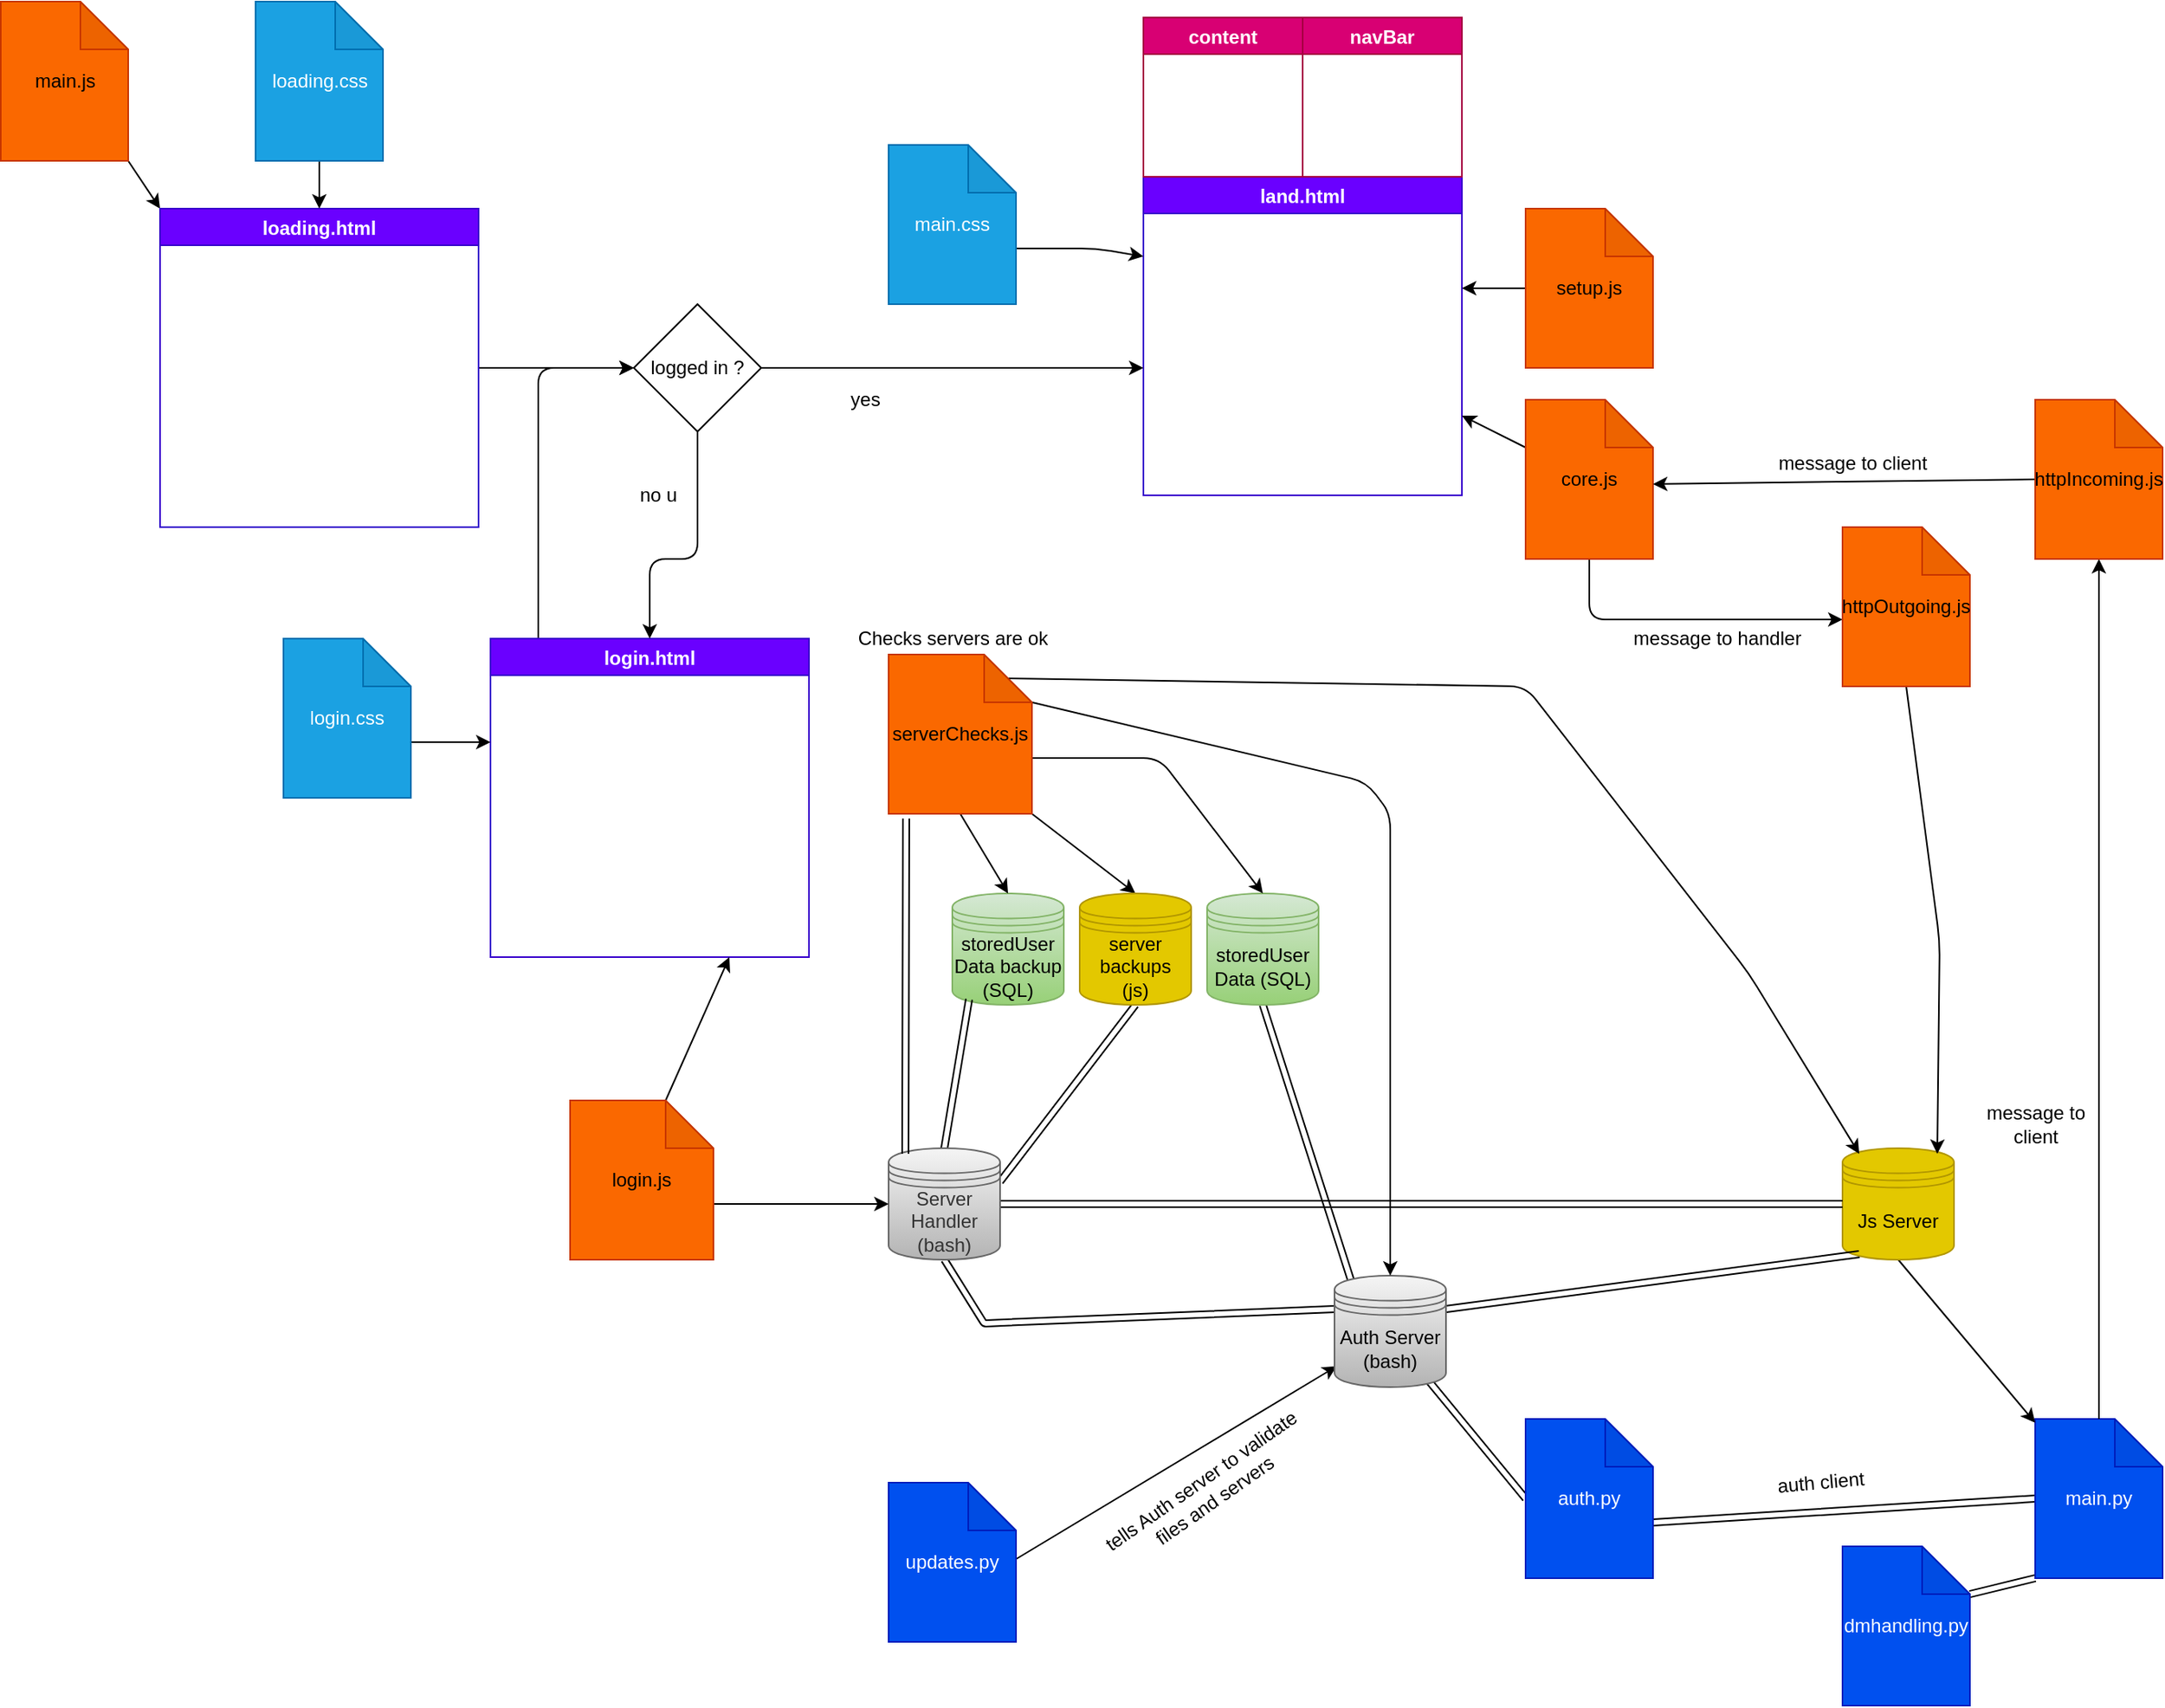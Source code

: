 <mxfile>
    <diagram id="oZ1E448mky09XcIO41ZQ" name="Page-1">
        <mxGraphModel dx="1968" dy="627" grid="1" gridSize="10" guides="1" tooltips="1" connect="1" arrows="1" fold="1" page="1" pageScale="1" pageWidth="850" pageHeight="1100" math="0" shadow="0">
            <root>
                <mxCell id="0"/>
                <mxCell id="1" parent="0"/>
                <mxCell id="2" value="land.html" style="swimlane;fillColor=#6a00ff;fontColor=#ffffff;strokeColor=#3700CC;" parent="1" vertex="1">
                    <mxGeometry x="200" y="120" width="200" height="200" as="geometry">
                        <mxRectangle width="90" height="23" as="alternateBounds"/>
                    </mxGeometry>
                </mxCell>
                <mxCell id="150" style="edgeStyle=none;html=1;exitX=0;exitY=0;exitDx=80;exitDy=65;exitPerimeter=0;entryX=0;entryY=0.25;entryDx=0;entryDy=0;" edge="1" parent="1" source="4" target="2">
                    <mxGeometry relative="1" as="geometry">
                        <mxPoint x="200" y="185" as="targetPoint"/>
                        <Array as="points">
                            <mxPoint x="170" y="165"/>
                        </Array>
                    </mxGeometry>
                </mxCell>
                <mxCell id="4" value="main.css" style="shape=note;whiteSpace=wrap;html=1;backgroundOutline=1;darkOpacity=0.05;fillColor=#1ba1e2;fontColor=#ffffff;strokeColor=#006EAF;" parent="1" vertex="1">
                    <mxGeometry x="40" y="100" width="80" height="100" as="geometry"/>
                </mxCell>
                <mxCell id="56" style="edgeStyle=none;html=1;entryX=0;entryY=0.58;entryDx=0;entryDy=0;entryPerimeter=0;exitX=0.5;exitY=1;exitDx=0;exitDy=0;exitPerimeter=0;" parent="1" source="6" target="16" edge="1">
                    <mxGeometry relative="1" as="geometry">
                        <mxPoint x="590" y="310" as="sourcePoint"/>
                        <Array as="points">
                            <mxPoint x="480" y="398"/>
                        </Array>
                    </mxGeometry>
                </mxCell>
                <mxCell id="133" style="edgeStyle=none;html=1;entryX=1;entryY=0.75;entryDx=0;entryDy=0;" edge="1" parent="1" source="6" target="2">
                    <mxGeometry relative="1" as="geometry">
                        <mxPoint x="450" y="300" as="targetPoint"/>
                    </mxGeometry>
                </mxCell>
                <mxCell id="6" value="core.js" style="shape=note;whiteSpace=wrap;html=1;backgroundOutline=1;darkOpacity=0.05;fillColor=#fa6800;fontColor=#000000;strokeColor=#C73500;" vertex="1" parent="1">
                    <mxGeometry x="440" y="260" width="80" height="100" as="geometry"/>
                </mxCell>
                <mxCell id="143" style="edgeStyle=none;shape=link;html=1;exitX=0;exitY=0.5;exitDx=0;exitDy=0;exitPerimeter=0;entryX=0;entryY=0;entryDx=80;entryDy=65;entryPerimeter=0;" edge="1" parent="1" source="8" target="19">
                    <mxGeometry relative="1" as="geometry"/>
                </mxCell>
                <mxCell id="8" value="main.py" style="shape=note;whiteSpace=wrap;html=1;backgroundOutline=1;darkOpacity=0.05;fillColor=#0050ef;strokeColor=#001DBC;fontColor=#ffffff;" vertex="1" parent="1">
                    <mxGeometry x="760" y="900" width="80" height="100" as="geometry"/>
                </mxCell>
                <mxCell id="9" value="navBar" style="swimlane;fillColor=#d80073;fontColor=#ffffff;strokeColor=#A50040;" vertex="1" parent="1">
                    <mxGeometry x="300" y="20" width="100" height="100" as="geometry"/>
                </mxCell>
                <mxCell id="10" value="content" style="swimlane;fillColor=#d80073;fontColor=#ffffff;strokeColor=#A50040;" vertex="1" parent="1">
                    <mxGeometry x="200" y="20" width="100" height="100" as="geometry"/>
                </mxCell>
                <mxCell id="24" value="" style="edgeStyle=none;html=1;shape=link;exitX=0;exitY=1;exitDx=0;exitDy=0;exitPerimeter=0;entryX=0;entryY=0;entryDx=80;entryDy=30;entryPerimeter=0;" edge="1" parent="1" source="8" target="15">
                    <mxGeometry relative="1" as="geometry">
                        <mxPoint x="229" y="1380" as="sourcePoint"/>
                        <Array as="points"/>
                    </mxGeometry>
                </mxCell>
                <mxCell id="74" style="edgeStyle=none;html=1;entryX=0.5;entryY=1;entryDx=0;entryDy=0;entryPerimeter=0;exitX=0.5;exitY=0;exitDx=0;exitDy=0;exitPerimeter=0;" edge="1" parent="1" source="8" target="39">
                    <mxGeometry relative="1" as="geometry">
                        <mxPoint x="770" y="850" as="sourcePoint"/>
                        <Array as="points">
                            <mxPoint x="800" y="850"/>
                            <mxPoint x="800" y="740"/>
                        </Array>
                    </mxGeometry>
                </mxCell>
                <mxCell id="128" style="edgeStyle=none;html=1;exitX=0.5;exitY=1;exitDx=0;exitDy=0;" edge="1" parent="1" source="14" target="8">
                    <mxGeometry relative="1" as="geometry">
                        <mxPoint x="480" y="1100" as="targetPoint"/>
                    </mxGeometry>
                </mxCell>
                <mxCell id="14" value="Js Server" style="shape=datastore;whiteSpace=wrap;html=1;fillColor=#e3c800;fontColor=#000000;strokeColor=#B09500;" vertex="1" parent="1">
                    <mxGeometry x="639" y="730" width="70" height="70" as="geometry"/>
                </mxCell>
                <mxCell id="15" value="dmhandling.py" style="shape=note;whiteSpace=wrap;html=1;backgroundOutline=1;darkOpacity=0.05;fillColor=#0050ef;fontColor=#ffffff;strokeColor=#001DBC;" vertex="1" parent="1">
                    <mxGeometry x="639" y="980" width="80" height="100" as="geometry"/>
                </mxCell>
                <mxCell id="46" style="html=1;entryX=0.85;entryY=0.05;entryDx=0;entryDy=0;exitX=0.5;exitY=1;exitDx=0;exitDy=0;exitPerimeter=0;entryPerimeter=0;" edge="1" parent="1" source="16" target="14">
                    <mxGeometry relative="1" as="geometry">
                        <mxPoint x="620" y="570" as="sourcePoint"/>
                        <mxPoint x="611" y="720" as="targetPoint"/>
                        <Array as="points">
                            <mxPoint x="700" y="600"/>
                        </Array>
                    </mxGeometry>
                </mxCell>
                <mxCell id="16" value="httpOutgoing.js" style="shape=note;whiteSpace=wrap;html=1;backgroundOutline=1;darkOpacity=0.05;fillColor=#fa6800;fontColor=#000000;strokeColor=#C73500;" vertex="1" parent="1">
                    <mxGeometry x="639" y="340" width="80" height="100" as="geometry"/>
                </mxCell>
                <mxCell id="70" style="edgeStyle=none;html=1;entryX=0.021;entryY=0.812;entryDx=0;entryDy=0;entryPerimeter=0;exitX=1;exitY=0.48;exitDx=0;exitDy=0;exitPerimeter=0;" edge="1" parent="1" source="17" target="37">
                    <mxGeometry relative="1" as="geometry">
                        <mxPoint x="150.04" y="1018" as="sourcePoint"/>
                    </mxGeometry>
                </mxCell>
                <mxCell id="17" value="updates.py" style="shape=note;whiteSpace=wrap;html=1;backgroundOutline=1;darkOpacity=0.05;fillColor=#0050ef;fontColor=#ffffff;strokeColor=#001DBC;" vertex="1" parent="1">
                    <mxGeometry x="40" y="940" width="80" height="100" as="geometry"/>
                </mxCell>
                <mxCell id="38" style="edgeStyle=none;html=1;exitX=0;exitY=0.5;exitDx=0;exitDy=0;exitPerimeter=0;shape=link;entryX=0.85;entryY=0.95;entryDx=0;entryDy=0;entryPerimeter=0;" edge="1" parent="1" source="19" target="37">
                    <mxGeometry relative="1" as="geometry">
                        <mxPoint x="379" y="960" as="targetPoint"/>
                        <Array as="points"/>
                    </mxGeometry>
                </mxCell>
                <mxCell id="19" value="auth.py" style="shape=note;whiteSpace=wrap;html=1;backgroundOutline=1;darkOpacity=0.05;fillColor=#0050ef;fontColor=#ffffff;strokeColor=#001DBC;" vertex="1" parent="1">
                    <mxGeometry x="440" y="900" width="80" height="100" as="geometry"/>
                </mxCell>
                <mxCell id="54" style="edgeStyle=none;shape=link;html=1;exitX=1;exitY=0.3;exitDx=0;exitDy=0;entryX=0.15;entryY=0.95;entryDx=0;entryDy=0;entryPerimeter=0;" edge="1" parent="1" source="37" target="14">
                    <mxGeometry relative="1" as="geometry">
                        <Array as="points"/>
                        <mxPoint x="510" y="760" as="targetPoint"/>
                    </mxGeometry>
                </mxCell>
                <mxCell id="63" style="edgeStyle=none;html=1;exitX=0.15;exitY=0.05;exitDx=0;exitDy=0;entryX=0.5;entryY=1;entryDx=0;entryDy=0;shape=link;exitPerimeter=0;" edge="1" parent="1" source="37" target="64">
                    <mxGeometry relative="1" as="geometry">
                        <Array as="points"/>
                        <mxPoint x="398.04" y="902.0" as="targetPoint"/>
                    </mxGeometry>
                </mxCell>
                <mxCell id="95" style="edgeStyle=none;html=1;exitX=0;exitY=0.3;exitDx=0;exitDy=0;shape=link;entryX=0.5;entryY=1;entryDx=0;entryDy=0;" edge="1" parent="1" source="37" target="77">
                    <mxGeometry relative="1" as="geometry">
                        <mxPoint x="169" y="927" as="targetPoint"/>
                        <Array as="points">
                            <mxPoint x="100" y="840"/>
                        </Array>
                    </mxGeometry>
                </mxCell>
                <mxCell id="37" value="&lt;font color=&quot;#000000&quot;&gt;Auth Server&lt;br&gt;(bash)&lt;/font&gt;" style="shape=datastore;whiteSpace=wrap;html=1;fillColor=#f5f5f5;strokeColor=#666666;sketch=0;shadow=0;gradientColor=#b3b3b3;" vertex="1" parent="1">
                    <mxGeometry x="320" y="810" width="70" height="70" as="geometry"/>
                </mxCell>
                <mxCell id="40" style="edgeStyle=none;html=1;exitX=0;exitY=0.5;exitDx=0;exitDy=0;exitPerimeter=0;entryX=1;entryY=0.53;entryDx=0;entryDy=0;entryPerimeter=0;" edge="1" parent="1" source="39" target="6">
                    <mxGeometry relative="1" as="geometry">
                        <mxPoint x="630" y="290" as="targetPoint"/>
                    </mxGeometry>
                </mxCell>
                <mxCell id="39" value="httpIncoming.js" style="shape=note;whiteSpace=wrap;html=1;backgroundOutline=1;darkOpacity=0.05;fillColor=#fa6800;fontColor=#000000;strokeColor=#C73500;" vertex="1" parent="1">
                    <mxGeometry x="760" y="260" width="80" height="100" as="geometry"/>
                </mxCell>
                <mxCell id="47" value="message to client" style="text;html=1;align=center;verticalAlign=middle;resizable=0;points=[];autosize=1;strokeColor=none;fillColor=none;rotation=0;" vertex="1" parent="1">
                    <mxGeometry x="590" y="290" width="110" height="20" as="geometry"/>
                </mxCell>
                <mxCell id="36" value="message to handler" style="text;html=1;align=center;verticalAlign=middle;resizable=0;points=[];autosize=1;strokeColor=none;fillColor=none;rotation=0;" vertex="1" parent="1">
                    <mxGeometry x="500" y="400" width="120" height="20" as="geometry"/>
                </mxCell>
                <mxCell id="51" style="edgeStyle=none;html=1;exitX=0;exitY=0.5;exitDx=0;exitDy=0;exitPerimeter=0;" edge="1" parent="1" source="50">
                    <mxGeometry relative="1" as="geometry">
                        <mxPoint x="400" y="190" as="targetPoint"/>
                    </mxGeometry>
                </mxCell>
                <mxCell id="50" value="setup.js" style="shape=note;whiteSpace=wrap;html=1;backgroundOutline=1;darkOpacity=0.05;fillColor=#fa6800;fontColor=#000000;strokeColor=#C73500;" vertex="1" parent="1">
                    <mxGeometry x="440" y="140" width="80" height="100" as="geometry"/>
                </mxCell>
                <mxCell id="58" value="auth client" style="text;html=1;align=center;verticalAlign=middle;resizable=0;points=[];autosize=1;strokeColor=none;fillColor=none;rotation=-5;" vertex="1" parent="1">
                    <mxGeometry x="590" y="930" width="70" height="20" as="geometry"/>
                </mxCell>
                <mxCell id="64" value="&lt;span style=&quot;color: rgb(0 , 0 , 0)&quot;&gt;storedUser Data (SQL)&lt;/span&gt;" style="shape=datastore;whiteSpace=wrap;html=1;fillColor=#d5e8d4;gradientColor=#97d077;strokeColor=#82b366;" vertex="1" parent="1">
                    <mxGeometry x="240" y="570" width="70" height="70" as="geometry"/>
                </mxCell>
                <mxCell id="72" value="tells Auth server to validate&lt;br&gt;files and servers" style="text;html=1;align=center;verticalAlign=middle;resizable=0;points=[];autosize=1;strokeColor=none;fillColor=none;rotation=-35;" vertex="1" parent="1">
                    <mxGeometry x="160" y="930" width="160" height="30" as="geometry"/>
                </mxCell>
                <mxCell id="34" value="message to&lt;br&gt;client" style="text;html=1;align=center;verticalAlign=middle;resizable=0;points=[];autosize=1;strokeColor=none;fillColor=none;rotation=0;" vertex="1" parent="1">
                    <mxGeometry x="720" y="700" width="80" height="30" as="geometry"/>
                </mxCell>
                <mxCell id="75" value="&lt;span style=&quot;color: rgb(0 , 0 , 0)&quot;&gt;storedUser Data backup (SQL)&lt;/span&gt;" style="shape=datastore;whiteSpace=wrap;html=1;fillColor=#d5e8d4;gradientColor=#97d077;strokeColor=#82b366;" vertex="1" parent="1">
                    <mxGeometry x="80" y="570" width="70" height="70" as="geometry"/>
                </mxCell>
                <mxCell id="81" style="edgeStyle=none;shape=link;html=1;exitX=1;exitY=0.3;exitDx=0;exitDy=0;entryX=0.5;entryY=1;entryDx=0;entryDy=0;" edge="1" parent="1" source="77" target="139">
                    <mxGeometry relative="1" as="geometry">
                        <mxPoint x="160.005" y="725.611" as="targetPoint"/>
                    </mxGeometry>
                </mxCell>
                <mxCell id="82" style="edgeStyle=none;shape=link;html=1;exitX=0.5;exitY=0;exitDx=0;exitDy=0;entryX=0.15;entryY=0.95;entryDx=0;entryDy=0;entryPerimeter=0;" edge="1" parent="1" source="77" target="75">
                    <mxGeometry relative="1" as="geometry">
                        <mxPoint x="35" y="910" as="targetPoint"/>
                    </mxGeometry>
                </mxCell>
                <mxCell id="141" style="edgeStyle=none;html=1;exitX=1;exitY=0.5;exitDx=0;exitDy=0;shape=link;entryX=0;entryY=0.5;entryDx=0;entryDy=0;" edge="1" parent="1" source="77" target="14">
                    <mxGeometry relative="1" as="geometry">
                        <mxPoint x="550" y="710" as="targetPoint"/>
                        <Array as="points"/>
                    </mxGeometry>
                </mxCell>
                <mxCell id="77" value="&lt;font color=&quot;#333333&quot;&gt;Server Handler&lt;br&gt;(bash)&lt;br&gt;&lt;/font&gt;" style="shape=datastore;whiteSpace=wrap;html=1;fillColor=#f5f5f5;strokeColor=#666666;gradientColor=#b3b3b3;" vertex="1" parent="1">
                    <mxGeometry x="40" y="730" width="70" height="70" as="geometry"/>
                </mxCell>
                <mxCell id="136" style="edgeStyle=none;html=1;exitX=0;exitY=0;exitDx=75;exitDy=15;exitPerimeter=0;entryX=0.15;entryY=0.05;entryDx=0;entryDy=0;entryPerimeter=0;" edge="1" parent="1" source="84" target="14">
                    <mxGeometry relative="1" as="geometry">
                        <Array as="points">
                            <mxPoint x="440" y="440"/>
                            <mxPoint x="580" y="620"/>
                        </Array>
                    </mxGeometry>
                </mxCell>
                <mxCell id="138" style="edgeStyle=none;html=1;entryX=0.5;entryY=0;entryDx=0;entryDy=0;exitX=0;exitY=0;exitDx=90;exitDy=30;exitPerimeter=0;" edge="1" parent="1" source="84" target="37">
                    <mxGeometry relative="1" as="geometry">
                        <mxPoint x="270" y="790" as="targetPoint"/>
                        <Array as="points">
                            <mxPoint x="340" y="500"/>
                            <mxPoint x="355" y="520"/>
                        </Array>
                        <mxPoint x="190" y="480" as="sourcePoint"/>
                    </mxGeometry>
                </mxCell>
                <mxCell id="142" style="edgeStyle=none;shape=link;html=1;entryX=0.15;entryY=0.05;entryDx=0;entryDy=0;entryPerimeter=0;exitX=0.122;exitY=1.03;exitDx=0;exitDy=0;exitPerimeter=0;" edge="1" parent="1" source="84" target="77">
                    <mxGeometry relative="1" as="geometry">
                        <mxPoint x="50" y="670" as="targetPoint"/>
                        <mxPoint x="50" y="580" as="sourcePoint"/>
                    </mxGeometry>
                </mxCell>
                <mxCell id="151" style="edgeStyle=none;html=1;exitX=0.5;exitY=1;exitDx=0;exitDy=0;exitPerimeter=0;entryX=0.5;entryY=0;entryDx=0;entryDy=0;" edge="1" parent="1" source="84" target="75">
                    <mxGeometry relative="1" as="geometry"/>
                </mxCell>
                <mxCell id="152" style="edgeStyle=none;html=1;exitX=1;exitY=1;exitDx=0;exitDy=0;exitPerimeter=0;entryX=0.5;entryY=0;entryDx=0;entryDy=0;" edge="1" parent="1" source="84" target="139">
                    <mxGeometry relative="1" as="geometry"/>
                </mxCell>
                <mxCell id="153" style="edgeStyle=none;html=1;exitX=0;exitY=0;exitDx=90;exitDy=65;exitPerimeter=0;entryX=0.5;entryY=0;entryDx=0;entryDy=0;" edge="1" parent="1" source="84" target="64">
                    <mxGeometry relative="1" as="geometry">
                        <Array as="points">
                            <mxPoint x="210" y="485"/>
                        </Array>
                    </mxGeometry>
                </mxCell>
                <mxCell id="84" value="serverChecks.js" style="shape=note;whiteSpace=wrap;html=1;backgroundOutline=1;darkOpacity=0.05;fillColor=#fa6800;fontColor=#000000;strokeColor=#C73500;" vertex="1" parent="1">
                    <mxGeometry x="40" y="420" width="90" height="100" as="geometry"/>
                </mxCell>
                <mxCell id="115" style="edgeStyle=none;html=1;exitX=0.15;exitY=0;exitDx=0;exitDy=0;entryX=0;entryY=0.5;entryDx=0;entryDy=0;exitPerimeter=0;" edge="1" parent="1" source="97" target="107">
                    <mxGeometry relative="1" as="geometry">
                        <mxPoint x="-160" y="240" as="targetPoint"/>
                        <Array as="points">
                            <mxPoint x="-180" y="240"/>
                        </Array>
                    </mxGeometry>
                </mxCell>
                <mxCell id="97" value="login.html" style="swimlane;fillColor=#6a00ff;fontColor=#ffffff;strokeColor=#3700CC;" vertex="1" parent="1">
                    <mxGeometry x="-210" y="410" width="200" height="200" as="geometry">
                        <mxRectangle width="90" height="23" as="alternateBounds"/>
                    </mxGeometry>
                </mxCell>
                <mxCell id="113" style="edgeStyle=none;html=1;exitX=0;exitY=0;exitDx=80;exitDy=65;exitPerimeter=0;" edge="1" parent="1" source="98">
                    <mxGeometry relative="1" as="geometry">
                        <mxPoint x="-210" y="475" as="targetPoint"/>
                    </mxGeometry>
                </mxCell>
                <mxCell id="98" value="login.css" style="shape=note;whiteSpace=wrap;html=1;backgroundOutline=1;darkOpacity=0.05;fillColor=#1ba1e2;fontColor=#ffffff;strokeColor=#006EAF;" vertex="1" parent="1">
                    <mxGeometry x="-340" y="410" width="80" height="100" as="geometry"/>
                </mxCell>
                <mxCell id="106" style="edgeStyle=none;html=1;exitX=1;exitY=1;exitDx=0;exitDy=0;exitPerimeter=0;entryX=0;entryY=0;entryDx=0;entryDy=0;" edge="1" parent="1" source="101" target="103">
                    <mxGeometry relative="1" as="geometry"/>
                </mxCell>
                <mxCell id="101" value="main.js" style="shape=note;whiteSpace=wrap;html=1;backgroundOutline=1;darkOpacity=0.05;fillColor=#fa6800;fontColor=#000000;strokeColor=#C73500;" vertex="1" parent="1">
                    <mxGeometry x="-517.5" y="10" width="80" height="100" as="geometry"/>
                </mxCell>
                <mxCell id="108" style="edgeStyle=none;html=1;exitX=1;exitY=0.5;exitDx=0;exitDy=0;" edge="1" parent="1" source="103" target="107">
                    <mxGeometry relative="1" as="geometry"/>
                </mxCell>
                <mxCell id="103" value="loading.html" style="swimlane;fillColor=#6a00ff;fontColor=#ffffff;strokeColor=#3700CC;" vertex="1" parent="1">
                    <mxGeometry x="-417.5" y="140" width="200" height="200" as="geometry">
                        <mxRectangle width="90" height="23" as="alternateBounds"/>
                    </mxGeometry>
                </mxCell>
                <mxCell id="105" style="edgeStyle=none;html=1;exitX=0.5;exitY=1;exitDx=0;exitDy=0;exitPerimeter=0;entryX=0.5;entryY=0;entryDx=0;entryDy=0;" edge="1" parent="1" source="104" target="103">
                    <mxGeometry relative="1" as="geometry"/>
                </mxCell>
                <mxCell id="104" value="loading.css" style="shape=note;whiteSpace=wrap;html=1;backgroundOutline=1;darkOpacity=0.05;fillColor=#1ba1e2;fontColor=#ffffff;strokeColor=#006EAF;" vertex="1" parent="1">
                    <mxGeometry x="-357.5" y="10" width="80" height="100" as="geometry"/>
                </mxCell>
                <mxCell id="110" style="edgeStyle=none;html=1;exitX=1;exitY=0.5;exitDx=0;exitDy=0;" edge="1" parent="1" source="107">
                    <mxGeometry relative="1" as="geometry">
                        <mxPoint x="200" y="240" as="targetPoint"/>
                    </mxGeometry>
                </mxCell>
                <mxCell id="112" style="edgeStyle=none;html=1;exitX=0.5;exitY=1;exitDx=0;exitDy=0;entryX=0.5;entryY=0;entryDx=0;entryDy=0;" edge="1" parent="1" source="107" target="97">
                    <mxGeometry relative="1" as="geometry">
                        <Array as="points">
                            <mxPoint x="-80" y="360"/>
                            <mxPoint x="-110" y="360"/>
                        </Array>
                    </mxGeometry>
                </mxCell>
                <mxCell id="107" value="logged in ?" style="rhombus;whiteSpace=wrap;html=1;" vertex="1" parent="1">
                    <mxGeometry x="-120" y="200" width="80" height="80" as="geometry"/>
                </mxCell>
                <mxCell id="111" value="yes" style="text;html=1;align=center;verticalAlign=middle;resizable=0;points=[];autosize=1;strokeColor=none;fillColor=none;" vertex="1" parent="1">
                    <mxGeometry x="10" y="250" width="30" height="20" as="geometry"/>
                </mxCell>
                <mxCell id="114" value="no u" style="text;html=1;align=center;verticalAlign=middle;resizable=0;points=[];autosize=1;strokeColor=none;fillColor=none;" vertex="1" parent="1">
                    <mxGeometry x="-125" y="310" width="40" height="20" as="geometry"/>
                </mxCell>
                <mxCell id="122" style="edgeStyle=none;html=1;exitX=0;exitY=0;exitDx=90;exitDy=65;exitPerimeter=0;entryX=0;entryY=0.5;entryDx=0;entryDy=0;" edge="1" parent="1" source="116" target="77">
                    <mxGeometry relative="1" as="geometry">
                        <Array as="points"/>
                    </mxGeometry>
                </mxCell>
                <mxCell id="123" style="edgeStyle=none;html=1;exitX=0;exitY=0;exitDx=60;exitDy=0;exitPerimeter=0;entryX=0.75;entryY=1;entryDx=0;entryDy=0;" edge="1" parent="1" source="116" target="97">
                    <mxGeometry relative="1" as="geometry">
                        <mxPoint x="-210" y="550.0" as="targetPoint"/>
                    </mxGeometry>
                </mxCell>
                <mxCell id="116" value="login.js" style="shape=note;whiteSpace=wrap;html=1;backgroundOutline=1;darkOpacity=0.05;fillColor=#fa6800;fontColor=#000000;strokeColor=#C73500;" vertex="1" parent="1">
                    <mxGeometry x="-160" y="700" width="90" height="100" as="geometry"/>
                </mxCell>
                <mxCell id="139" value="server backups&lt;br&gt;(js)" style="shape=datastore;whiteSpace=wrap;html=1;fillColor=#e3c800;fontColor=#000000;strokeColor=#B09500;" vertex="1" parent="1">
                    <mxGeometry x="160" y="570" width="70" height="70" as="geometry"/>
                </mxCell>
                <mxCell id="149" value="Checks servers are ok" style="text;html=1;resizable=0;autosize=1;align=center;verticalAlign=middle;points=[];fillColor=none;strokeColor=none;rounded=0;" vertex="1" parent="1">
                    <mxGeometry x="15" y="400" width="130" height="20" as="geometry"/>
                </mxCell>
            </root>
        </mxGraphModel>
    </diagram>
</mxfile>